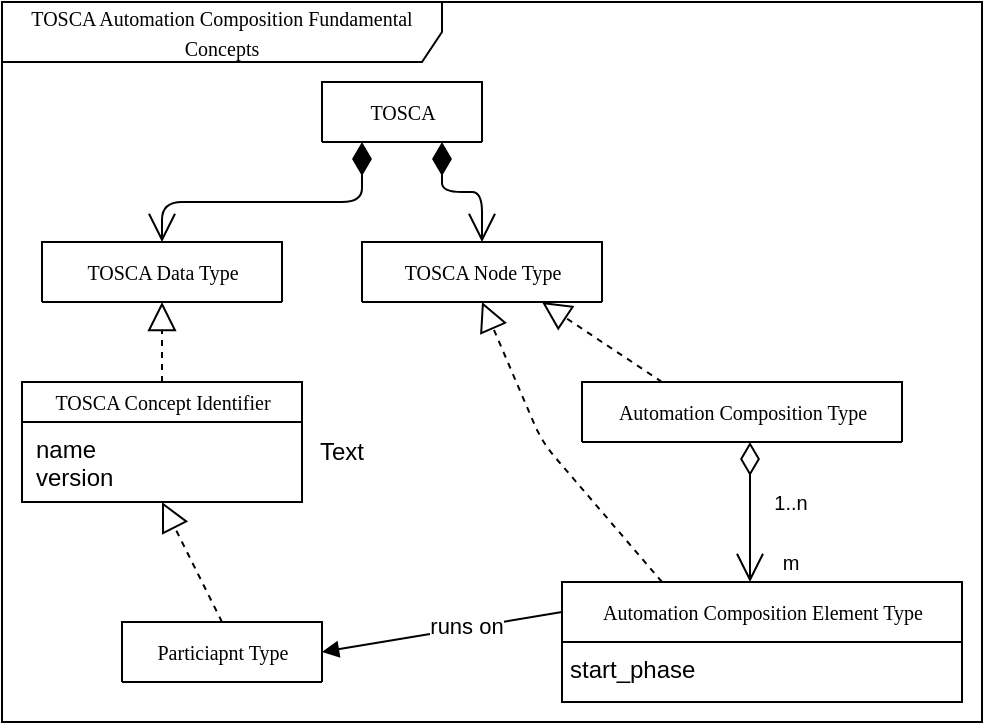 <mxfile version="17.4.0" type="device"><diagram id="cbTz21U9R7ytQ8vLfwRy" name="Page-1"><mxGraphModel dx="2062" dy="762" grid="1" gridSize="10" guides="1" tooltips="1" connect="1" arrows="1" fold="1" page="1" pageScale="1" pageWidth="827" pageHeight="1169" math="0" shadow="0"><root><mxCell id="0"/><mxCell id="1" parent="0"/><mxCell id="dQvxBLj_51ChIl9msPmB-2" value="&lt;span style=&quot;font-family: &amp;#34;verdana&amp;#34; ; font-size: 10px ; background-color: rgb(255 , 255 , 255)&quot;&gt;TOSCA Automation Composition&amp;nbsp;&lt;/span&gt;&lt;span style=&quot;font-family: &amp;#34;verdana&amp;#34; ; font-size: 10px ; background-color: rgb(255 , 255 , 255)&quot;&gt;Fundamental Concepts&lt;/span&gt;" style="shape=umlFrame;whiteSpace=wrap;html=1;fillColor=none;width=220;height=30;" vertex="1" parent="1"><mxGeometry x="161" y="40" width="490" height="360" as="geometry"/></mxCell><mxCell id="dQvxBLj_51ChIl9msPmB-13" value="TOSCA Node Type" style="swimlane;html=1;fontStyle=0;childLayout=stackLayout;horizontal=1;startSize=110;fillColor=none;horizontalStack=0;resizeParent=1;resizeLast=0;collapsible=1;marginBottom=0;swimlaneFillColor=#ffffff;rounded=0;shadow=0;comic=0;labelBackgroundColor=none;strokeWidth=1;fontFamily=Verdana;fontSize=10;align=center;" vertex="1" parent="1"><mxGeometry x="341" y="160" width="120" height="30" as="geometry"/></mxCell><mxCell id="dQvxBLj_51ChIl9msPmB-14" value="Automation Composition Type" style="swimlane;html=1;fontStyle=0;childLayout=stackLayout;horizontal=1;startSize=110;fillColor=none;horizontalStack=0;resizeParent=1;resizeLast=0;collapsible=1;marginBottom=0;swimlaneFillColor=#ffffff;rounded=0;shadow=0;comic=0;labelBackgroundColor=none;strokeWidth=1;fontFamily=Verdana;fontSize=10;align=center;" vertex="1" parent="1"><mxGeometry x="451" y="230" width="160" height="30" as="geometry"/></mxCell><mxCell id="dQvxBLj_51ChIl9msPmB-7" value="" style="endArrow=block;dashed=1;endFill=0;endSize=12;html=1;entryX=0.75;entryY=1;entryDx=0;entryDy=0;exitX=0.25;exitY=0;exitDx=0;exitDy=0;" edge="1" parent="1" source="dQvxBLj_51ChIl9msPmB-14" target="dQvxBLj_51ChIl9msPmB-13"><mxGeometry width="160" relative="1" as="geometry"><mxPoint x="201" y="553" as="sourcePoint"/><mxPoint x="101" y="359" as="targetPoint"/></mxGeometry></mxCell><mxCell id="dQvxBLj_51ChIl9msPmB-15" value="Automation Composition Element Type" style="swimlane;html=1;fontStyle=0;childLayout=stackLayout;horizontal=1;startSize=30;fillColor=none;horizontalStack=0;resizeParent=1;resizeLast=0;collapsible=1;marginBottom=0;swimlaneFillColor=#ffffff;rounded=0;shadow=0;comic=0;labelBackgroundColor=none;strokeWidth=1;fontFamily=Verdana;fontSize=10;align=center;" vertex="1" parent="1"><mxGeometry x="441" y="330" width="200" height="60" as="geometry"/></mxCell><mxCell id="dQvxBLj_51ChIl9msPmB-16" value="start_phase" style="text;html=1;strokeColor=none;fillColor=none;align=left;verticalAlign=top;whiteSpace=wrap;rounded=0;spacingLeft=2;" vertex="1" parent="dQvxBLj_51ChIl9msPmB-15"><mxGeometry y="30" width="200" height="30" as="geometry"/></mxCell><mxCell id="dQvxBLj_51ChIl9msPmB-8" value="" style="endArrow=block;dashed=1;endFill=0;endSize=12;html=1;exitX=0.25;exitY=0;exitDx=0;exitDy=0;entryX=0.5;entryY=1;entryDx=0;entryDy=0;" edge="1" parent="1" source="dQvxBLj_51ChIl9msPmB-15" target="dQvxBLj_51ChIl9msPmB-13"><mxGeometry width="160" relative="1" as="geometry"><mxPoint x="81" y="417" as="sourcePoint"/><mxPoint x="71" y="359" as="targetPoint"/><Array as="points"><mxPoint x="431" y="260"/></Array></mxGeometry></mxCell><mxCell id="dQvxBLj_51ChIl9msPmB-17" value="TOSCA Data Type" style="swimlane;html=1;fontStyle=0;childLayout=stackLayout;horizontal=1;startSize=110;fillColor=none;horizontalStack=0;resizeParent=1;resizeLast=0;collapsible=1;marginBottom=0;swimlaneFillColor=#ffffff;rounded=0;shadow=0;comic=0;labelBackgroundColor=none;strokeWidth=1;fontFamily=Verdana;fontSize=10;align=center;" vertex="1" parent="1"><mxGeometry x="181" y="160" width="120" height="30" as="geometry"/></mxCell><mxCell id="dQvxBLj_51ChIl9msPmB-18" value="TOSCA Concept Identifier" style="swimlane;html=1;fontStyle=0;childLayout=stackLayout;horizontal=1;startSize=20;fillColor=none;horizontalStack=0;resizeParent=1;resizeLast=0;collapsible=1;marginBottom=0;swimlaneFillColor=#ffffff;rounded=0;shadow=0;comic=0;labelBackgroundColor=none;strokeWidth=1;fontFamily=Verdana;fontSize=10;align=center;" vertex="1" parent="1"><mxGeometry x="171" y="230" width="140" height="60" as="geometry"/></mxCell><mxCell id="dQvxBLj_51ChIl9msPmB-19" value="&lt;div&gt;name&lt;/div&gt;&lt;div&gt;version&lt;br&gt;&lt;/div&gt;" style="text;html=1;strokeColor=none;fillColor=none;align=left;verticalAlign=top;whiteSpace=wrap;rounded=0;spacingLeft=5;" vertex="1" parent="dQvxBLj_51ChIl9msPmB-18"><mxGeometry y="20" width="140" height="40" as="geometry"/></mxCell><mxCell id="dQvxBLj_51ChIl9msPmB-9" value="" style="endArrow=block;dashed=1;endFill=0;endSize=12;html=1;exitX=0.5;exitY=0;exitDx=0;exitDy=0;entryX=0.5;entryY=1;entryDx=0;entryDy=0;" edge="1" parent="1" source="dQvxBLj_51ChIl9msPmB-18" target="dQvxBLj_51ChIl9msPmB-17"><mxGeometry width="160" relative="1" as="geometry"><mxPoint x="76" y="519" as="sourcePoint"/><mxPoint x="131" y="183" as="targetPoint"/><Array as="points"/></mxGeometry></mxCell><mxCell id="dQvxBLj_51ChIl9msPmB-20" value="Particiapnt Type" style="swimlane;html=1;fontStyle=0;childLayout=stackLayout;horizontal=1;startSize=110;fillColor=none;horizontalStack=0;resizeParent=1;resizeLast=0;collapsible=1;marginBottom=0;swimlaneFillColor=#ffffff;rounded=0;shadow=0;comic=0;labelBackgroundColor=none;strokeWidth=1;fontFamily=Verdana;fontSize=10;align=center;" vertex="1" parent="1"><mxGeometry x="221" y="350" width="100" height="30" as="geometry"/></mxCell><mxCell id="dQvxBLj_51ChIl9msPmB-12" value="runs on" style="html=1;verticalAlign=bottom;endArrow=block;exitX=0;exitY=0.25;exitDx=0;exitDy=0;entryX=1;entryY=0.5;entryDx=0;entryDy=0;" edge="1" parent="1" source="dQvxBLj_51ChIl9msPmB-15" target="dQvxBLj_51ChIl9msPmB-20"><mxGeometry x="-0.189" y="8" width="80" relative="1" as="geometry"><mxPoint x="71" y="359" as="sourcePoint"/><mxPoint x="151" y="359" as="targetPoint"/><mxPoint as="offset"/></mxGeometry></mxCell><mxCell id="dQvxBLj_51ChIl9msPmB-11" value="" style="endArrow=block;dashed=1;endFill=0;endSize=12;html=1;exitX=0.5;exitY=0;exitDx=0;exitDy=0;entryX=0.5;entryY=1;entryDx=0;entryDy=0;" edge="1" parent="1" source="dQvxBLj_51ChIl9msPmB-20" target="dQvxBLj_51ChIl9msPmB-18"><mxGeometry width="160" relative="1" as="geometry"><mxPoint x="251" y="273" as="sourcePoint"/><mxPoint x="251" y="197" as="targetPoint"/><Array as="points"/></mxGeometry></mxCell><mxCell id="dQvxBLj_51ChIl9msPmB-21" value="TOSCA" style="swimlane;html=1;fontStyle=0;childLayout=stackLayout;horizontal=1;startSize=110;fillColor=none;horizontalStack=0;resizeParent=1;resizeLast=0;collapsible=1;marginBottom=0;swimlaneFillColor=#ffffff;rounded=0;shadow=0;comic=0;labelBackgroundColor=none;strokeWidth=1;fontFamily=Verdana;fontSize=10;align=center;" vertex="1" parent="1"><mxGeometry x="321" y="80" width="80" height="30" as="geometry"/></mxCell><mxCell id="dQvxBLj_51ChIl9msPmB-6" value="" style="endArrow=open;html=1;endSize=12;startArrow=diamondThin;startSize=14;startFill=1;edgeStyle=orthogonalEdgeStyle;align=left;verticalAlign=bottom;entryX=0.5;entryY=0;entryDx=0;entryDy=0;exitX=0.75;exitY=1;exitDx=0;exitDy=0;" edge="1" parent="1" source="dQvxBLj_51ChIl9msPmB-21" target="dQvxBLj_51ChIl9msPmB-13"><mxGeometry x="-1" y="3" relative="1" as="geometry"><mxPoint x="151" y="379" as="sourcePoint"/><mxPoint x="311" y="379" as="targetPoint"/></mxGeometry></mxCell><mxCell id="dQvxBLj_51ChIl9msPmB-10" value="" style="endArrow=open;html=1;endSize=12;startArrow=diamondThin;startSize=14;startFill=1;edgeStyle=orthogonalEdgeStyle;align=left;verticalAlign=bottom;entryX=0.5;entryY=0;entryDx=0;entryDy=0;exitX=0.25;exitY=1;exitDx=0;exitDy=0;" edge="1" parent="1" source="dQvxBLj_51ChIl9msPmB-21" target="dQvxBLj_51ChIl9msPmB-17"><mxGeometry x="-1" y="3" relative="1" as="geometry"><mxPoint x="326" y="127" as="sourcePoint"/><mxPoint x="91" y="171" as="targetPoint"/><Array as="points"><mxPoint x="341" y="140"/><mxPoint x="241" y="140"/></Array></mxGeometry></mxCell><mxCell id="dQvxBLj_51ChIl9msPmB-23" value="" style="endArrow=open;html=1;rounded=0;endFill=0;startArrow=diamondThin;startFill=0;endSize=12;startSize=14;" edge="1" parent="1"><mxGeometry width="50" height="50" relative="1" as="geometry"><mxPoint x="535" y="260" as="sourcePoint"/><mxPoint x="535" y="330" as="targetPoint"/></mxGeometry></mxCell><mxCell id="dQvxBLj_51ChIl9msPmB-24" value="Text" style="text;html=1;strokeColor=none;fillColor=none;align=center;verticalAlign=middle;whiteSpace=wrap;rounded=0;" vertex="1" parent="1"><mxGeometry x="301" y="250" width="60" height="30" as="geometry"/></mxCell><mxCell id="dQvxBLj_51ChIl9msPmB-25" value="1..n" style="text;html=1;align=center;verticalAlign=middle;resizable=0;points=[];autosize=1;strokeColor=none;fillColor=none;fontSize=10;" vertex="1" parent="1"><mxGeometry x="540" y="280" width="30" height="20" as="geometry"/></mxCell><mxCell id="dQvxBLj_51ChIl9msPmB-26" value="m" style="text;html=1;align=center;verticalAlign=middle;resizable=0;points=[];autosize=1;strokeColor=none;fillColor=none;fontSize=10;" vertex="1" parent="1"><mxGeometry x="545" y="310" width="20" height="20" as="geometry"/></mxCell></root></mxGraphModel></diagram></mxfile>